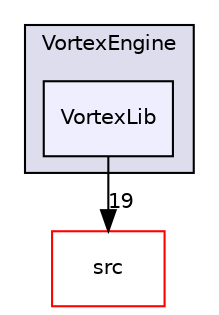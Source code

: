 digraph "VortexEngine/VortexLib" {
  bgcolor=transparent;
  compound=true
  node [ fontsize="10", fontname="Helvetica"];
  edge [ labelfontsize="10", labelfontname="Helvetica"];
  subgraph clusterdir_cfa97f0e2c08f470d5e70542e8b74b9a {
    graph [ bgcolor="#ddddee", pencolor="black", label="VortexEngine" fontname="Helvetica", fontsize="10", URL="dir_cfa97f0e2c08f470d5e70542e8b74b9a.html"]
  dir_c60f258a3bc456c165ec6b5192c40c91 [shape=box, label="VortexLib", style="filled", fillcolor="#eeeeff", pencolor="black", URL="dir_c60f258a3bc456c165ec6b5192c40c91.html"];
  }
  dir_df02266255841645c523fab960c9ed1d [shape=box label="src" color="red" URL="dir_df02266255841645c523fab960c9ed1d.html"];
  dir_c60f258a3bc456c165ec6b5192c40c91->dir_df02266255841645c523fab960c9ed1d [headlabel="19", labeldistance=1.5 headhref="dir_000021_000001.html"];
}
